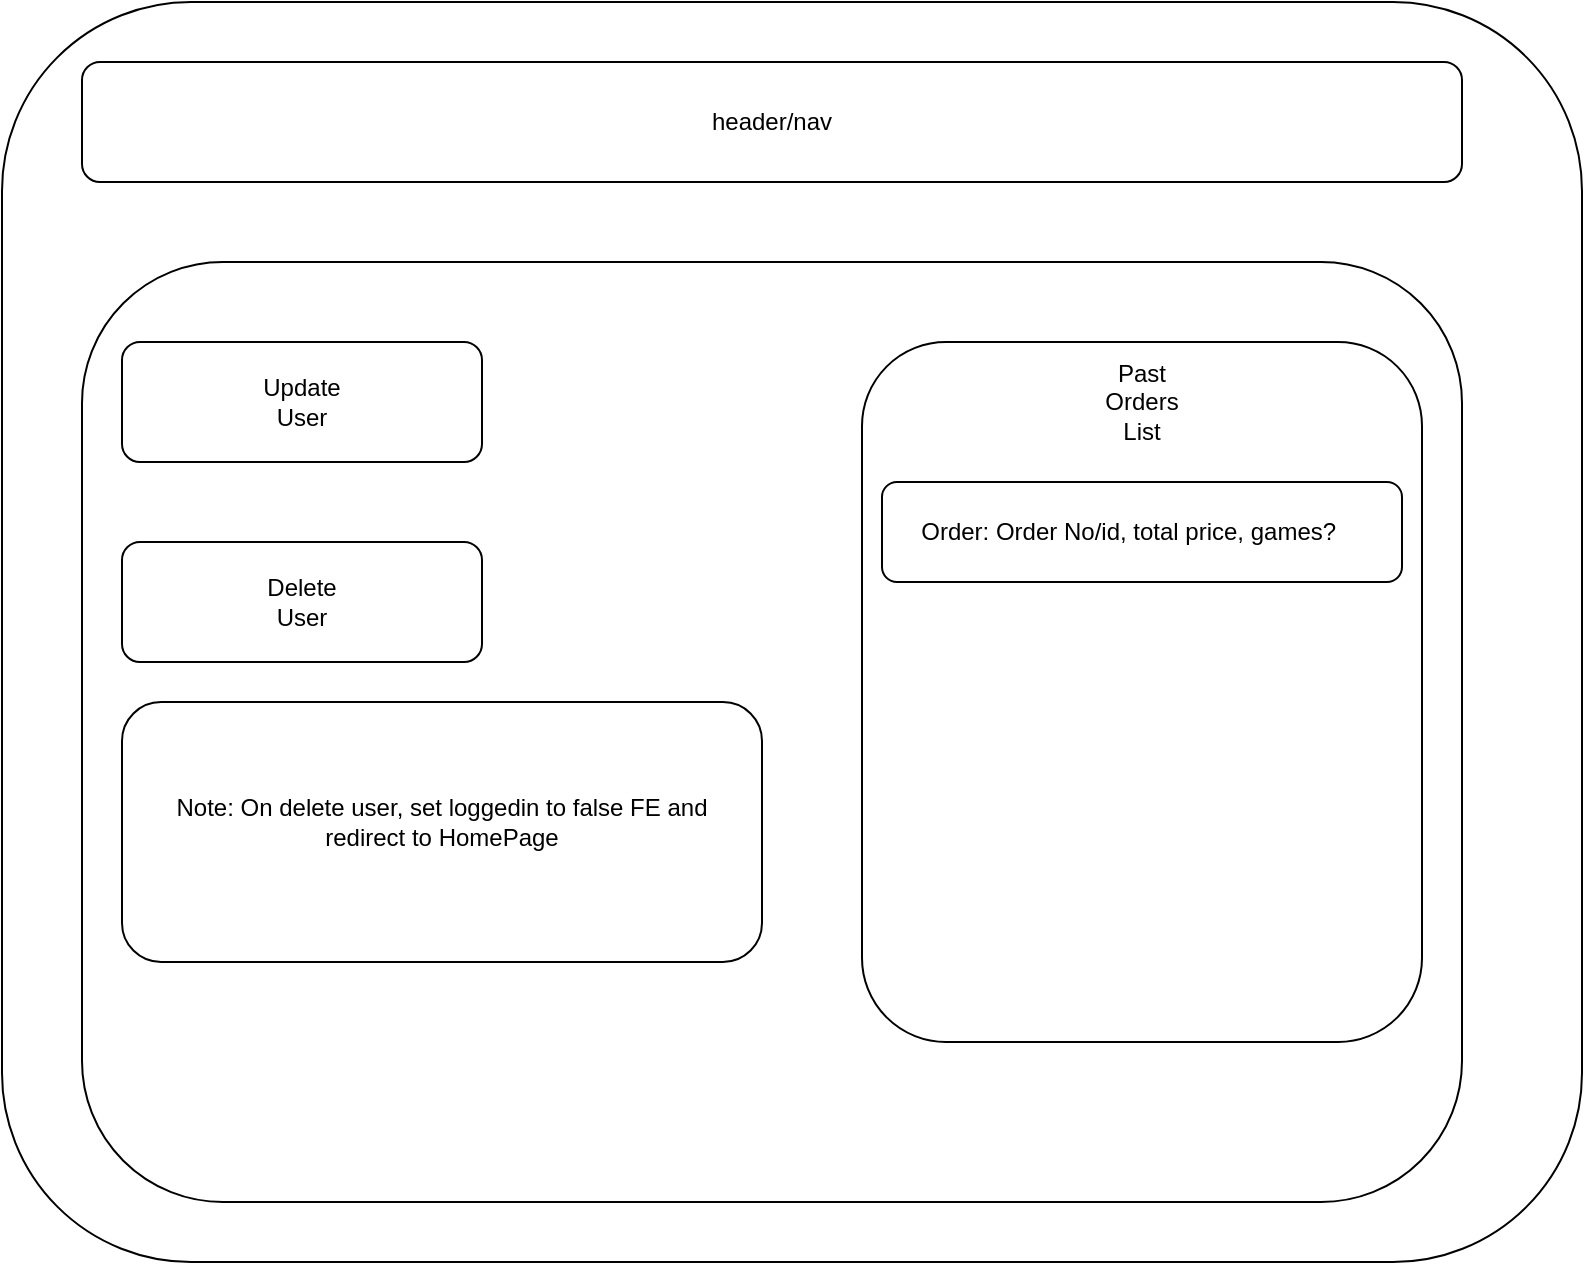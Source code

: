 <mxfile>
    <diagram id="OwVPQnBEFIIezcP6ZlUQ" name="Page-1">
        <mxGraphModel dx="913" dy="682" grid="1" gridSize="10" guides="1" tooltips="1" connect="1" arrows="1" fold="1" page="1" pageScale="1" pageWidth="827" pageHeight="1169" math="0" shadow="0">
            <root>
                <mxCell id="0"/>
                <mxCell id="1" parent="0"/>
                <mxCell id="2" value="" style="rounded=1;whiteSpace=wrap;html=1;" vertex="1" parent="1">
                    <mxGeometry x="20" y="10" width="790" height="630" as="geometry"/>
                </mxCell>
                <mxCell id="3" value="" style="rounded=1;whiteSpace=wrap;html=1;" vertex="1" parent="1">
                    <mxGeometry x="60" y="40" width="690" height="60" as="geometry"/>
                </mxCell>
                <mxCell id="4" value="header/nav" style="text;html=1;strokeColor=none;fillColor=none;align=center;verticalAlign=middle;whiteSpace=wrap;rounded=0;" vertex="1" parent="1">
                    <mxGeometry x="375" y="55" width="60" height="30" as="geometry"/>
                </mxCell>
                <mxCell id="5" value="" style="rounded=1;whiteSpace=wrap;html=1;" vertex="1" parent="1">
                    <mxGeometry x="60" y="140" width="690" height="470" as="geometry"/>
                </mxCell>
                <mxCell id="6" value="" style="rounded=1;whiteSpace=wrap;html=1;" vertex="1" parent="1">
                    <mxGeometry x="80" y="180" width="180" height="60" as="geometry"/>
                </mxCell>
                <mxCell id="7" value="Update User" style="text;html=1;strokeColor=none;fillColor=none;align=center;verticalAlign=middle;whiteSpace=wrap;rounded=0;" vertex="1" parent="1">
                    <mxGeometry x="140" y="195" width="60" height="30" as="geometry"/>
                </mxCell>
                <mxCell id="8" value="" style="rounded=1;whiteSpace=wrap;html=1;" vertex="1" parent="1">
                    <mxGeometry x="80" y="280" width="180" height="60" as="geometry"/>
                </mxCell>
                <mxCell id="9" value="Delete User" style="text;html=1;strokeColor=none;fillColor=none;align=center;verticalAlign=middle;whiteSpace=wrap;rounded=0;" vertex="1" parent="1">
                    <mxGeometry x="140" y="295" width="60" height="30" as="geometry"/>
                </mxCell>
                <mxCell id="10" value="" style="rounded=1;whiteSpace=wrap;html=1;" vertex="1" parent="1">
                    <mxGeometry x="450" y="180" width="280" height="350" as="geometry"/>
                </mxCell>
                <mxCell id="11" value="Past Orders List" style="text;html=1;strokeColor=none;fillColor=none;align=center;verticalAlign=middle;whiteSpace=wrap;rounded=0;" vertex="1" parent="1">
                    <mxGeometry x="560" y="195" width="60" height="30" as="geometry"/>
                </mxCell>
                <mxCell id="12" value="" style="rounded=1;whiteSpace=wrap;html=1;" vertex="1" parent="1">
                    <mxGeometry x="460" y="250" width="260" height="50" as="geometry"/>
                </mxCell>
                <mxCell id="13" value="Order: Order No/id, total price, games?&amp;nbsp;" style="text;html=1;strokeColor=none;fillColor=none;align=center;verticalAlign=middle;whiteSpace=wrap;rounded=0;" vertex="1" parent="1">
                    <mxGeometry x="460" y="260" width="250" height="30" as="geometry"/>
                </mxCell>
                <mxCell id="14" value="" style="rounded=1;whiteSpace=wrap;html=1;" vertex="1" parent="1">
                    <mxGeometry x="80" y="360" width="320" height="130" as="geometry"/>
                </mxCell>
                <mxCell id="15" value="Note: On delete user, set loggedin to false FE and redirect to HomePage" style="text;html=1;strokeColor=none;fillColor=none;align=center;verticalAlign=middle;whiteSpace=wrap;rounded=0;" vertex="1" parent="1">
                    <mxGeometry x="90" y="370" width="300" height="100" as="geometry"/>
                </mxCell>
            </root>
        </mxGraphModel>
    </diagram>
    <diagram id="2gE7dRWgmUlFTqY8UStJ" name="Page-2">
        <mxGraphModel dx="1557" dy="522" grid="1" gridSize="10" guides="1" tooltips="1" connect="1" arrows="1" fold="1" page="1" pageScale="1" pageWidth="827" pageHeight="1169" math="0" shadow="0">
            <root>
                <mxCell id="0"/>
                <mxCell id="1" parent="0"/>
                <mxCell id="5cB2PX_XhTDg1gUeGIWf-1" value="" style="rounded=1;whiteSpace=wrap;html=1;" vertex="1" parent="1">
                    <mxGeometry x="20" y="20" width="760" height="640" as="geometry"/>
                </mxCell>
                <mxCell id="5cB2PX_XhTDg1gUeGIWf-2" value="Checkout" style="text;html=1;strokeColor=none;fillColor=none;align=center;verticalAlign=middle;whiteSpace=wrap;rounded=0;" vertex="1" parent="1">
                    <mxGeometry x="340" y="40" width="60" height="30" as="geometry"/>
                </mxCell>
                <mxCell id="5cB2PX_XhTDg1gUeGIWf-3" value="" style="rounded=1;whiteSpace=wrap;html=1;" vertex="1" parent="1">
                    <mxGeometry x="90" y="130" width="570" height="60" as="geometry"/>
                </mxCell>
                <mxCell id="5cB2PX_XhTDg1gUeGIWf-4" value="" style="rounded=0;whiteSpace=wrap;html=1;" vertex="1" parent="1">
                    <mxGeometry x="827" y="130" width="120" height="60" as="geometry"/>
                </mxCell>
                <mxCell id="5cB2PX_XhTDg1gUeGIWf-5" value="" style="rounded=1;whiteSpace=wrap;html=1;" vertex="1" parent="1">
                    <mxGeometry x="-760" y="25" width="700" height="575" as="geometry"/>
                </mxCell>
                <mxCell id="5cB2PX_XhTDg1gUeGIWf-6" value="cart" style="text;html=1;strokeColor=none;fillColor=none;align=center;verticalAlign=middle;whiteSpace=wrap;rounded=0;" vertex="1" parent="1">
                    <mxGeometry x="-450" y="70" width="60" height="30" as="geometry"/>
                </mxCell>
                <mxCell id="5cB2PX_XhTDg1gUeGIWf-7" value="" style="rounded=1;whiteSpace=wrap;html=1;" vertex="1" parent="1">
                    <mxGeometry x="-680" y="170" width="120" height="250" as="geometry"/>
                </mxCell>
                <mxCell id="5cB2PX_XhTDg1gUeGIWf-8" value="game info" style="text;html=1;strokeColor=none;fillColor=none;align=center;verticalAlign=middle;whiteSpace=wrap;rounded=0;" vertex="1" parent="1">
                    <mxGeometry x="-650" y="260" width="60" height="30" as="geometry"/>
                </mxCell>
                <mxCell id="5cB2PX_XhTDg1gUeGIWf-9" value="" style="rounded=1;whiteSpace=wrap;html=1;" vertex="1" parent="1">
                    <mxGeometry x="-473" y="460" width="120" height="60" as="geometry"/>
                </mxCell>
                <mxCell id="5cB2PX_XhTDg1gUeGIWf-11" value="Go to checkout BTN" style="text;html=1;strokeColor=none;fillColor=none;align=center;verticalAlign=middle;whiteSpace=wrap;rounded=0;" vertex="1" parent="1">
                    <mxGeometry x="-473" y="475" width="103" height="30" as="geometry"/>
                </mxCell>
                <mxCell id="5cB2PX_XhTDg1gUeGIWf-13" value="" style="rounded=1;whiteSpace=wrap;html=1;" vertex="1" parent="1">
                    <mxGeometry x="-660" y="340" width="80" height="60" as="geometry"/>
                </mxCell>
                <mxCell id="5cB2PX_XhTDg1gUeGIWf-14" value="Delete from cart" style="text;html=1;strokeColor=none;fillColor=none;align=center;verticalAlign=middle;whiteSpace=wrap;rounded=0;" vertex="1" parent="1">
                    <mxGeometry x="-650" y="340" width="60" height="50" as="geometry"/>
                </mxCell>
                <mxCell id="5cB2PX_XhTDg1gUeGIWf-15" value="Text" style="text;html=1;strokeColor=none;fillColor=none;align=center;verticalAlign=middle;whiteSpace=wrap;rounded=0;" vertex="1" parent="1">
                    <mxGeometry x="110" y="140" width="60" height="30" as="geometry"/>
                </mxCell>
                <mxCell id="5cB2PX_XhTDg1gUeGIWf-16" value="game price" style="text;html=1;strokeColor=none;fillColor=none;align=center;verticalAlign=middle;whiteSpace=wrap;rounded=0;" vertex="1" parent="1">
                    <mxGeometry x="220" y="145" width="60" height="30" as="geometry"/>
                </mxCell>
                <mxCell id="5cB2PX_XhTDg1gUeGIWf-17" value="" style="rounded=1;whiteSpace=wrap;html=1;" vertex="1" parent="1">
                    <mxGeometry x="90" y="210" width="570" height="60" as="geometry"/>
                </mxCell>
                <mxCell id="5cB2PX_XhTDg1gUeGIWf-18" value="" style="rounded=1;whiteSpace=wrap;html=1;" vertex="1" parent="1">
                    <mxGeometry x="90" y="290" width="570" height="60" as="geometry"/>
                </mxCell>
                <mxCell id="5cB2PX_XhTDg1gUeGIWf-19" value="" style="rounded=1;whiteSpace=wrap;html=1;" vertex="1" parent="1">
                    <mxGeometry x="540" y="370" width="120" height="60" as="geometry"/>
                </mxCell>
                <mxCell id="5cB2PX_XhTDg1gUeGIWf-20" value="Total Price" style="text;html=1;strokeColor=none;fillColor=none;align=center;verticalAlign=middle;whiteSpace=wrap;rounded=0;" vertex="1" parent="1">
                    <mxGeometry x="570" y="385" width="60" height="30" as="geometry"/>
                </mxCell>
                <mxCell id="5cB2PX_XhTDg1gUeGIWf-21" value="" style="rounded=1;whiteSpace=wrap;html=1;" vertex="1" parent="1">
                    <mxGeometry x="340" y="490" width="120" height="60" as="geometry"/>
                </mxCell>
                <mxCell id="5cB2PX_XhTDg1gUeGIWf-22" value="BuyNowBtn" style="text;html=1;strokeColor=none;fillColor=none;align=center;verticalAlign=middle;whiteSpace=wrap;rounded=0;" vertex="1" parent="1">
                    <mxGeometry x="370" y="505" width="60" height="30" as="geometry"/>
                </mxCell>
                <mxCell id="5cB2PX_XhTDg1gUeGIWf-23" value="" style="rounded=1;whiteSpace=wrap;html=1;" vertex="1" parent="1">
                    <mxGeometry x="90" y="365" width="240" height="110" as="geometry"/>
                </mxCell>
                <mxCell id="5cB2PX_XhTDg1gUeGIWf-25" value="RTN to Landing Page BTN" style="text;html=1;strokeColor=none;fillColor=none;align=center;verticalAlign=middle;whiteSpace=wrap;rounded=0;" vertex="1" parent="1">
                    <mxGeometry x="160" y="390" width="90" height="70" as="geometry"/>
                </mxCell>
            </root>
        </mxGraphModel>
    </diagram>
</mxfile>